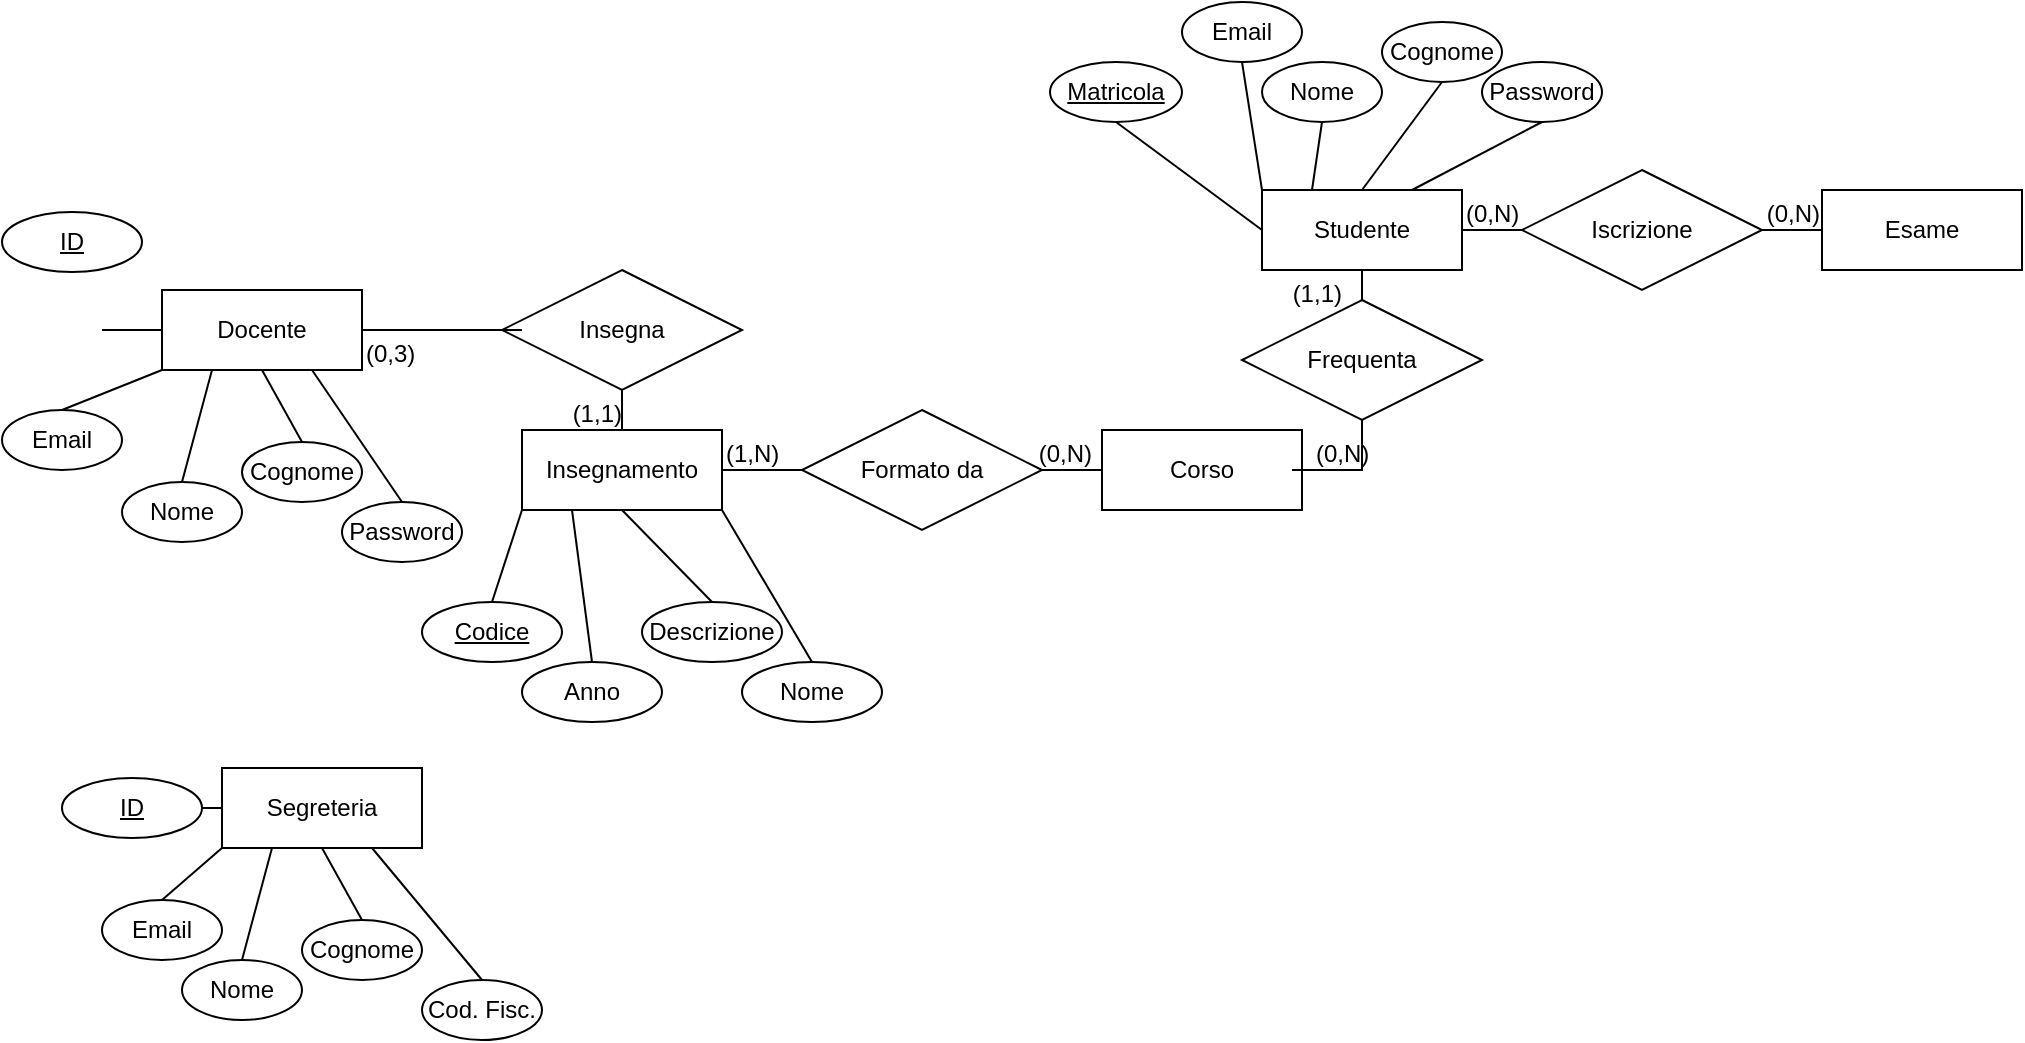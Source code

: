 <mxfile version="20.6.0" type="github">
  <diagram id="Smgo0a-e4V-7QWhdgznG" name="Pagina-1">
    <mxGraphModel dx="1152" dy="647" grid="1" gridSize="10" guides="1" tooltips="1" connect="1" arrows="1" fold="1" page="1" pageScale="1" pageWidth="1169" pageHeight="827" math="0" shadow="0">
      <root>
        <mxCell id="0" />
        <mxCell id="1" parent="0" />
        <mxCell id="B70jKt6PEU1AIUoOIok0-18" value="Segreteria" style="whiteSpace=wrap;html=1;align=center;" parent="1" vertex="1">
          <mxGeometry x="140" y="413" width="100" height="40" as="geometry" />
        </mxCell>
        <mxCell id="B70jKt6PEU1AIUoOIok0-19" value="Docente" style="whiteSpace=wrap;html=1;align=center;" parent="1" vertex="1">
          <mxGeometry x="110" y="174" width="100" height="40" as="geometry" />
        </mxCell>
        <mxCell id="B70jKt6PEU1AIUoOIok0-20" value="Studente" style="whiteSpace=wrap;html=1;align=center;" parent="1" vertex="1">
          <mxGeometry x="660" y="124" width="100" height="40" as="geometry" />
        </mxCell>
        <mxCell id="B70jKt6PEU1AIUoOIok0-23" value="Insegna" style="shape=rhombus;perimeter=rhombusPerimeter;whiteSpace=wrap;html=1;align=center;" parent="1" vertex="1">
          <mxGeometry x="280" y="164.0" width="120" height="60" as="geometry" />
        </mxCell>
        <mxCell id="B70jKt6PEU1AIUoOIok0-24" value="Insegnamento" style="whiteSpace=wrap;html=1;align=center;" parent="1" vertex="1">
          <mxGeometry x="290" y="244" width="100" height="40" as="geometry" />
        </mxCell>
        <mxCell id="B70jKt6PEU1AIUoOIok0-26" value="Esame" style="whiteSpace=wrap;html=1;align=center;" parent="1" vertex="1">
          <mxGeometry x="940" y="124" width="100" height="40" as="geometry" />
        </mxCell>
        <mxCell id="B70jKt6PEU1AIUoOIok0-27" value="Corso" style="whiteSpace=wrap;html=1;align=center;" parent="1" vertex="1">
          <mxGeometry x="580" y="244" width="100" height="40" as="geometry" />
        </mxCell>
        <mxCell id="B70jKt6PEU1AIUoOIok0-29" value="Formato da" style="shape=rhombus;perimeter=rhombusPerimeter;whiteSpace=wrap;html=1;align=center;" parent="1" vertex="1">
          <mxGeometry x="430" y="234" width="120" height="60" as="geometry" />
        </mxCell>
        <mxCell id="B70jKt6PEU1AIUoOIok0-34" value="Iscrizione" style="shape=rhombus;perimeter=rhombusPerimeter;whiteSpace=wrap;html=1;align=center;" parent="1" vertex="1">
          <mxGeometry x="790" y="114.0" width="120" height="60" as="geometry" />
        </mxCell>
        <mxCell id="B70jKt6PEU1AIUoOIok0-37" value="Frequenta" style="shape=rhombus;perimeter=rhombusPerimeter;whiteSpace=wrap;html=1;align=center;" parent="1" vertex="1">
          <mxGeometry x="650" y="179" width="120" height="60" as="geometry" />
        </mxCell>
        <mxCell id="B70jKt6PEU1AIUoOIok0-39" style="edgeStyle=orthogonalEdgeStyle;rounded=0;orthogonalLoop=1;jettySize=auto;html=1;exitX=0.5;exitY=1;exitDx=0;exitDy=0;" parent="1" source="B70jKt6PEU1AIUoOIok0-26" target="B70jKt6PEU1AIUoOIok0-26" edge="1">
          <mxGeometry relative="1" as="geometry" />
        </mxCell>
        <mxCell id="B70jKt6PEU1AIUoOIok0-44" value="" style="endArrow=none;html=1;rounded=0;exitX=1;exitY=0.5;exitDx=0;exitDy=0;exitPerimeter=0;entryX=0.083;entryY=0.5;entryDx=0;entryDy=0;entryPerimeter=0;" parent="1" source="B70jKt6PEU1AIUoOIok0-19" target="B70jKt6PEU1AIUoOIok0-23" edge="1">
          <mxGeometry relative="1" as="geometry">
            <mxPoint x="330" y="194" as="sourcePoint" />
            <mxPoint x="240" y="204" as="targetPoint" />
          </mxGeometry>
        </mxCell>
        <mxCell id="B70jKt6PEU1AIUoOIok0-45" value="(0,3)" style="resizable=0;html=1;align=left;verticalAlign=bottom;" parent="B70jKt6PEU1AIUoOIok0-44" connectable="0" vertex="1">
          <mxGeometry x="-1" relative="1" as="geometry">
            <mxPoint y="20" as="offset" />
          </mxGeometry>
        </mxCell>
        <mxCell id="B70jKt6PEU1AIUoOIok0-46" value="(1,1)" style="resizable=0;html=1;align=right;verticalAlign=bottom;" parent="B70jKt6PEU1AIUoOIok0-44" connectable="0" vertex="1">
          <mxGeometry x="1" relative="1" as="geometry">
            <mxPoint x="50" y="50" as="offset" />
          </mxGeometry>
        </mxCell>
        <mxCell id="B70jKt6PEU1AIUoOIok0-47" value="" style="endArrow=none;html=1;rounded=0;entryX=0.5;entryY=0;entryDx=0;entryDy=0;entryPerimeter=0;exitX=0.5;exitY=1;exitDx=0;exitDy=0;exitPerimeter=0;" parent="1" source="B70jKt6PEU1AIUoOIok0-23" target="B70jKt6PEU1AIUoOIok0-24" edge="1">
          <mxGeometry relative="1" as="geometry">
            <mxPoint x="300" y="234" as="sourcePoint" />
            <mxPoint x="490" y="304" as="targetPoint" />
          </mxGeometry>
        </mxCell>
        <mxCell id="B70jKt6PEU1AIUoOIok0-58" value="" style="endArrow=none;html=1;rounded=0;entryX=0;entryY=0.5;entryDx=0;entryDy=0;entryPerimeter=0;exitX=1;exitY=0.5;exitDx=0;exitDy=0;" parent="1" source="B70jKt6PEU1AIUoOIok0-24" target="B70jKt6PEU1AIUoOIok0-29" edge="1">
          <mxGeometry relative="1" as="geometry">
            <mxPoint x="360" y="324" as="sourcePoint" />
            <mxPoint x="520" y="204" as="targetPoint" />
          </mxGeometry>
        </mxCell>
        <mxCell id="B70jKt6PEU1AIUoOIok0-59" value="(1,N)" style="resizable=0;html=1;align=left;verticalAlign=bottom;" parent="B70jKt6PEU1AIUoOIok0-58" connectable="0" vertex="1">
          <mxGeometry x="-1" relative="1" as="geometry">
            <mxPoint as="offset" />
          </mxGeometry>
        </mxCell>
        <mxCell id="B70jKt6PEU1AIUoOIok0-61" value="" style="endArrow=none;html=1;rounded=0;entryX=0;entryY=0.5;entryDx=0;entryDy=0;entryPerimeter=0;exitX=1;exitY=0.5;exitDx=0;exitDy=0;exitPerimeter=0;" parent="1" source="B70jKt6PEU1AIUoOIok0-29" target="B70jKt6PEU1AIUoOIok0-27" edge="1">
          <mxGeometry relative="1" as="geometry">
            <mxPoint x="540" y="324" as="sourcePoint" />
            <mxPoint x="570" y="324" as="targetPoint" />
          </mxGeometry>
        </mxCell>
        <mxCell id="B70jKt6PEU1AIUoOIok0-63" value="(0,N)" style="resizable=0;html=1;align=right;verticalAlign=bottom;" parent="B70jKt6PEU1AIUoOIok0-61" connectable="0" vertex="1">
          <mxGeometry x="1" relative="1" as="geometry">
            <mxPoint x="-5" as="offset" />
          </mxGeometry>
        </mxCell>
        <mxCell id="B70jKt6PEU1AIUoOIok0-64" value="" style="endArrow=none;html=1;rounded=0;exitX=0.95;exitY=0.5;exitDx=0;exitDy=0;exitPerimeter=0;entryX=0.5;entryY=1;entryDx=0;entryDy=0;entryPerimeter=0;" parent="1" source="B70jKt6PEU1AIUoOIok0-27" target="B70jKt6PEU1AIUoOIok0-37" edge="1">
          <mxGeometry relative="1" as="geometry">
            <mxPoint x="350" y="204" as="sourcePoint" />
            <mxPoint x="510" y="204" as="targetPoint" />
            <Array as="points">
              <mxPoint x="710" y="264" />
            </Array>
          </mxGeometry>
        </mxCell>
        <mxCell id="B70jKt6PEU1AIUoOIok0-65" value="(0,N)" style="resizable=0;html=1;align=left;verticalAlign=bottom;" parent="B70jKt6PEU1AIUoOIok0-64" connectable="0" vertex="1">
          <mxGeometry x="-1" relative="1" as="geometry">
            <mxPoint x="10" as="offset" />
          </mxGeometry>
        </mxCell>
        <mxCell id="B70jKt6PEU1AIUoOIok0-67" value="" style="endArrow=none;html=1;rounded=0;exitX=0.5;exitY=0;exitDx=0;exitDy=0;exitPerimeter=0;entryX=0.5;entryY=1;entryDx=0;entryDy=0;entryPerimeter=0;" parent="1" source="B70jKt6PEU1AIUoOIok0-37" target="B70jKt6PEU1AIUoOIok0-20" edge="1">
          <mxGeometry relative="1" as="geometry">
            <mxPoint x="350" y="204" as="sourcePoint" />
            <mxPoint x="510" y="204" as="targetPoint" />
          </mxGeometry>
        </mxCell>
        <mxCell id="B70jKt6PEU1AIUoOIok0-69" value="(1,1)" style="resizable=0;html=1;align=right;verticalAlign=bottom;" parent="B70jKt6PEU1AIUoOIok0-67" connectable="0" vertex="1">
          <mxGeometry x="1" relative="1" as="geometry">
            <mxPoint x="-10" y="20" as="offset" />
          </mxGeometry>
        </mxCell>
        <mxCell id="B70jKt6PEU1AIUoOIok0-70" value="" style="endArrow=none;html=1;rounded=0;exitX=1;exitY=0.5;exitDx=0;exitDy=0;exitPerimeter=0;entryX=0;entryY=0.5;entryDx=0;entryDy=0;entryPerimeter=0;" parent="1" source="B70jKt6PEU1AIUoOIok0-20" target="B70jKt6PEU1AIUoOIok0-34" edge="1">
          <mxGeometry relative="1" as="geometry">
            <mxPoint x="790" y="144.0" as="sourcePoint" />
            <mxPoint x="810" y="284" as="targetPoint" />
          </mxGeometry>
        </mxCell>
        <mxCell id="B70jKt6PEU1AIUoOIok0-71" value="(0,N)" style="resizable=0;html=1;align=left;verticalAlign=bottom;" parent="B70jKt6PEU1AIUoOIok0-70" connectable="0" vertex="1">
          <mxGeometry x="-1" relative="1" as="geometry">
            <mxPoint as="offset" />
          </mxGeometry>
        </mxCell>
        <mxCell id="B70jKt6PEU1AIUoOIok0-73" value="" style="endArrow=none;html=1;rounded=0;exitX=1;exitY=0.5;exitDx=0;exitDy=0;exitPerimeter=0;entryX=0;entryY=0.5;entryDx=0;entryDy=0;" parent="1" source="B70jKt6PEU1AIUoOIok0-34" target="B70jKt6PEU1AIUoOIok0-26" edge="1">
          <mxGeometry relative="1" as="geometry">
            <mxPoint x="650" y="284" as="sourcePoint" />
            <mxPoint x="810" y="284" as="targetPoint" />
          </mxGeometry>
        </mxCell>
        <mxCell id="B70jKt6PEU1AIUoOIok0-75" value="(0,N)" style="resizable=0;html=1;align=right;verticalAlign=bottom;" parent="B70jKt6PEU1AIUoOIok0-73" connectable="0" vertex="1">
          <mxGeometry x="1" relative="1" as="geometry">
            <mxPoint x="-1" as="offset" />
          </mxGeometry>
        </mxCell>
        <mxCell id="I9R0ESafKqKgWHKtHgOS-1" value="Email" style="ellipse;whiteSpace=wrap;html=1;align=center;" vertex="1" parent="1">
          <mxGeometry x="80" y="479" width="60" height="30" as="geometry" />
        </mxCell>
        <mxCell id="I9R0ESafKqKgWHKtHgOS-2" value="Nome" style="ellipse;whiteSpace=wrap;html=1;align=center;" vertex="1" parent="1">
          <mxGeometry x="120" y="509" width="60" height="30" as="geometry" />
        </mxCell>
        <mxCell id="I9R0ESafKqKgWHKtHgOS-3" value="Cognome" style="ellipse;whiteSpace=wrap;html=1;align=center;" vertex="1" parent="1">
          <mxGeometry x="180" y="489" width="60" height="30" as="geometry" />
        </mxCell>
        <mxCell id="I9R0ESafKqKgWHKtHgOS-4" value="Cod. Fisc." style="ellipse;whiteSpace=wrap;html=1;align=center;" vertex="1" parent="1">
          <mxGeometry x="240" y="519" width="60" height="30" as="geometry" />
        </mxCell>
        <mxCell id="I9R0ESafKqKgWHKtHgOS-10" value="" style="endArrow=none;html=1;rounded=0;exitX=0.5;exitY=0;exitDx=0;exitDy=0;entryX=0;entryY=1;entryDx=0;entryDy=0;" edge="1" parent="1" source="I9R0ESafKqKgWHKtHgOS-1" target="B70jKt6PEU1AIUoOIok0-18">
          <mxGeometry relative="1" as="geometry">
            <mxPoint x="60" y="432.41" as="sourcePoint" />
            <mxPoint x="140" y="432.41" as="targetPoint" />
          </mxGeometry>
        </mxCell>
        <mxCell id="I9R0ESafKqKgWHKtHgOS-11" value="" style="endArrow=none;html=1;rounded=0;exitX=0.25;exitY=1;exitDx=0;exitDy=0;entryX=0.5;entryY=0;entryDx=0;entryDy=0;" edge="1" parent="1" source="B70jKt6PEU1AIUoOIok0-18" target="I9R0ESafKqKgWHKtHgOS-2">
          <mxGeometry relative="1" as="geometry">
            <mxPoint x="500" y="319" as="sourcePoint" />
            <mxPoint x="660" y="319" as="targetPoint" />
          </mxGeometry>
        </mxCell>
        <mxCell id="I9R0ESafKqKgWHKtHgOS-12" value="" style="endArrow=none;html=1;rounded=0;exitX=0.5;exitY=1;exitDx=0;exitDy=0;entryX=0.5;entryY=0;entryDx=0;entryDy=0;" edge="1" parent="1" source="B70jKt6PEU1AIUoOIok0-18" target="I9R0ESafKqKgWHKtHgOS-3">
          <mxGeometry relative="1" as="geometry">
            <mxPoint x="500" y="319" as="sourcePoint" />
            <mxPoint x="660" y="319" as="targetPoint" />
          </mxGeometry>
        </mxCell>
        <mxCell id="I9R0ESafKqKgWHKtHgOS-13" value="" style="endArrow=none;html=1;rounded=0;exitX=0.75;exitY=1;exitDx=0;exitDy=0;entryX=0.5;entryY=0;entryDx=0;entryDy=0;" edge="1" parent="1" source="B70jKt6PEU1AIUoOIok0-18" target="I9R0ESafKqKgWHKtHgOS-4">
          <mxGeometry relative="1" as="geometry">
            <mxPoint x="500" y="319" as="sourcePoint" />
            <mxPoint x="660" y="319" as="targetPoint" />
          </mxGeometry>
        </mxCell>
        <mxCell id="I9R0ESafKqKgWHKtHgOS-22" value="Email" style="ellipse;whiteSpace=wrap;html=1;align=center;" vertex="1" parent="1">
          <mxGeometry x="30" y="234" width="60" height="30" as="geometry" />
        </mxCell>
        <mxCell id="I9R0ESafKqKgWHKtHgOS-23" value="Nome" style="ellipse;whiteSpace=wrap;html=1;align=center;" vertex="1" parent="1">
          <mxGeometry x="90" y="270" width="60" height="30" as="geometry" />
        </mxCell>
        <mxCell id="I9R0ESafKqKgWHKtHgOS-24" value="Cognome" style="ellipse;whiteSpace=wrap;html=1;align=center;" vertex="1" parent="1">
          <mxGeometry x="150" y="250" width="60" height="30" as="geometry" />
        </mxCell>
        <mxCell id="I9R0ESafKqKgWHKtHgOS-25" value="Password" style="ellipse;whiteSpace=wrap;html=1;align=center;" vertex="1" parent="1">
          <mxGeometry x="200" y="280" width="60" height="30" as="geometry" />
        </mxCell>
        <mxCell id="I9R0ESafKqKgWHKtHgOS-26" value="" style="endArrow=none;html=1;rounded=0;exitX=0.5;exitY=0;exitDx=0;exitDy=0;entryX=0;entryY=1;entryDx=0;entryDy=0;" edge="1" parent="1" source="I9R0ESafKqKgWHKtHgOS-22" target="B70jKt6PEU1AIUoOIok0-19">
          <mxGeometry relative="1" as="geometry">
            <mxPoint x="30" y="193.41" as="sourcePoint" />
            <mxPoint x="110" y="214" as="targetPoint" />
          </mxGeometry>
        </mxCell>
        <mxCell id="I9R0ESafKqKgWHKtHgOS-27" value="" style="endArrow=none;html=1;rounded=0;exitX=0.25;exitY=1;exitDx=0;exitDy=0;entryX=0.5;entryY=0;entryDx=0;entryDy=0;" edge="1" parent="1" target="I9R0ESafKqKgWHKtHgOS-23" source="B70jKt6PEU1AIUoOIok0-19">
          <mxGeometry relative="1" as="geometry">
            <mxPoint x="135" y="214" as="sourcePoint" />
            <mxPoint x="630" y="80" as="targetPoint" />
          </mxGeometry>
        </mxCell>
        <mxCell id="I9R0ESafKqKgWHKtHgOS-28" value="" style="endArrow=none;html=1;rounded=0;exitX=0.5;exitY=1;exitDx=0;exitDy=0;entryX=0.5;entryY=0;entryDx=0;entryDy=0;" edge="1" parent="1" target="I9R0ESafKqKgWHKtHgOS-24" source="B70jKt6PEU1AIUoOIok0-19">
          <mxGeometry relative="1" as="geometry">
            <mxPoint x="160" y="214" as="sourcePoint" />
            <mxPoint x="630" y="80" as="targetPoint" />
          </mxGeometry>
        </mxCell>
        <mxCell id="I9R0ESafKqKgWHKtHgOS-29" value="" style="endArrow=none;html=1;rounded=0;exitX=0.75;exitY=1;exitDx=0;exitDy=0;entryX=0.5;entryY=0;entryDx=0;entryDy=0;" edge="1" parent="1" target="I9R0ESafKqKgWHKtHgOS-25" source="B70jKt6PEU1AIUoOIok0-19">
          <mxGeometry relative="1" as="geometry">
            <mxPoint x="185" y="214" as="sourcePoint" />
            <mxPoint x="630" y="80" as="targetPoint" />
          </mxGeometry>
        </mxCell>
        <mxCell id="I9R0ESafKqKgWHKtHgOS-38" value="Matricola" style="ellipse;whiteSpace=wrap;html=1;align=center;fontStyle=4" vertex="1" parent="1">
          <mxGeometry x="554" y="60" width="66" height="30" as="geometry" />
        </mxCell>
        <mxCell id="I9R0ESafKqKgWHKtHgOS-41" value="Email" style="ellipse;whiteSpace=wrap;html=1;align=center;" vertex="1" parent="1">
          <mxGeometry x="620" y="30" width="60" height="30" as="geometry" />
        </mxCell>
        <mxCell id="I9R0ESafKqKgWHKtHgOS-42" value="Nome" style="ellipse;whiteSpace=wrap;html=1;align=center;" vertex="1" parent="1">
          <mxGeometry x="660" y="60" width="60" height="30" as="geometry" />
        </mxCell>
        <mxCell id="I9R0ESafKqKgWHKtHgOS-43" value="Cognome" style="ellipse;whiteSpace=wrap;html=1;align=center;" vertex="1" parent="1">
          <mxGeometry x="720" y="40" width="60" height="30" as="geometry" />
        </mxCell>
        <mxCell id="I9R0ESafKqKgWHKtHgOS-44" value="Password" style="ellipse;whiteSpace=wrap;html=1;align=center;" vertex="1" parent="1">
          <mxGeometry x="770" y="60" width="60" height="30" as="geometry" />
        </mxCell>
        <mxCell id="I9R0ESafKqKgWHKtHgOS-49" value="ID" style="ellipse;whiteSpace=wrap;html=1;align=center;fontStyle=4" vertex="1" parent="1">
          <mxGeometry x="30" y="135" width="70" height="30" as="geometry" />
        </mxCell>
        <mxCell id="I9R0ESafKqKgWHKtHgOS-54" value="" style="endArrow=none;html=1;rounded=0;exitX=1;exitY=0.5;exitDx=0;exitDy=0;entryX=0;entryY=0.5;entryDx=0;entryDy=0;" edge="1" parent="1" target="B70jKt6PEU1AIUoOIok0-19">
          <mxGeometry relative="1" as="geometry">
            <mxPoint x="80.0" y="194.0" as="sourcePoint" />
            <mxPoint x="590" y="364" as="targetPoint" />
          </mxGeometry>
        </mxCell>
        <mxCell id="I9R0ESafKqKgWHKtHgOS-56" value="ID" style="ellipse;whiteSpace=wrap;html=1;align=center;fontStyle=4" vertex="1" parent="1">
          <mxGeometry x="60" y="418" width="70" height="30" as="geometry" />
        </mxCell>
        <mxCell id="I9R0ESafKqKgWHKtHgOS-57" value="" style="endArrow=none;html=1;rounded=0;exitX=1;exitY=0.5;exitDx=0;exitDy=0;entryX=0;entryY=0.5;entryDx=0;entryDy=0;" edge="1" parent="1" source="I9R0ESafKqKgWHKtHgOS-56" target="B70jKt6PEU1AIUoOIok0-18">
          <mxGeometry relative="1" as="geometry">
            <mxPoint x="500" y="319" as="sourcePoint" />
            <mxPoint x="660" y="319" as="targetPoint" />
          </mxGeometry>
        </mxCell>
        <mxCell id="I9R0ESafKqKgWHKtHgOS-59" value="" style="endArrow=none;html=1;rounded=0;exitX=0.5;exitY=1;exitDx=0;exitDy=0;entryX=0;entryY=0.5;entryDx=0;entryDy=0;" edge="1" parent="1" source="I9R0ESafKqKgWHKtHgOS-38" target="B70jKt6PEU1AIUoOIok0-20">
          <mxGeometry relative="1" as="geometry">
            <mxPoint x="430" y="364" as="sourcePoint" />
            <mxPoint x="590" y="364" as="targetPoint" />
          </mxGeometry>
        </mxCell>
        <mxCell id="I9R0ESafKqKgWHKtHgOS-60" value="" style="endArrow=none;html=1;rounded=0;exitX=0.5;exitY=1;exitDx=0;exitDy=0;entryX=0;entryY=0;entryDx=0;entryDy=0;" edge="1" parent="1" source="I9R0ESafKqKgWHKtHgOS-41" target="B70jKt6PEU1AIUoOIok0-20">
          <mxGeometry relative="1" as="geometry">
            <mxPoint x="430" y="174" as="sourcePoint" />
            <mxPoint x="590" y="174" as="targetPoint" />
          </mxGeometry>
        </mxCell>
        <mxCell id="I9R0ESafKqKgWHKtHgOS-61" value="" style="endArrow=none;html=1;rounded=0;exitX=0.5;exitY=1;exitDx=0;exitDy=0;entryX=0.25;entryY=0;entryDx=0;entryDy=0;" edge="1" parent="1" source="I9R0ESafKqKgWHKtHgOS-42" target="B70jKt6PEU1AIUoOIok0-20">
          <mxGeometry relative="1" as="geometry">
            <mxPoint x="430" y="174" as="sourcePoint" />
            <mxPoint x="590" y="174" as="targetPoint" />
          </mxGeometry>
        </mxCell>
        <mxCell id="I9R0ESafKqKgWHKtHgOS-62" value="" style="endArrow=none;html=1;rounded=0;exitX=0.5;exitY=1;exitDx=0;exitDy=0;entryX=0.5;entryY=0;entryDx=0;entryDy=0;" edge="1" parent="1" source="I9R0ESafKqKgWHKtHgOS-43" target="B70jKt6PEU1AIUoOIok0-20">
          <mxGeometry relative="1" as="geometry">
            <mxPoint x="430" y="174" as="sourcePoint" />
            <mxPoint x="590" y="174" as="targetPoint" />
          </mxGeometry>
        </mxCell>
        <mxCell id="I9R0ESafKqKgWHKtHgOS-63" value="" style="endArrow=none;html=1;rounded=0;exitX=0.5;exitY=1;exitDx=0;exitDy=0;entryX=0.75;entryY=0;entryDx=0;entryDy=0;" edge="1" parent="1" source="I9R0ESafKqKgWHKtHgOS-44" target="B70jKt6PEU1AIUoOIok0-20">
          <mxGeometry relative="1" as="geometry">
            <mxPoint x="430" y="174" as="sourcePoint" />
            <mxPoint x="590" y="174" as="targetPoint" />
          </mxGeometry>
        </mxCell>
        <mxCell id="I9R0ESafKqKgWHKtHgOS-64" value="Codice" style="ellipse;whiteSpace=wrap;html=1;align=center;fontStyle=4" vertex="1" parent="1">
          <mxGeometry x="240" y="330" width="70" height="30" as="geometry" />
        </mxCell>
        <mxCell id="I9R0ESafKqKgWHKtHgOS-66" value="Anno" style="ellipse;whiteSpace=wrap;html=1;align=center;fontStyle=0" vertex="1" parent="1">
          <mxGeometry x="290" y="360" width="70" height="30" as="geometry" />
        </mxCell>
        <mxCell id="I9R0ESafKqKgWHKtHgOS-67" value="Descrizione" style="ellipse;whiteSpace=wrap;html=1;align=center;fontStyle=0" vertex="1" parent="1">
          <mxGeometry x="350" y="330" width="70" height="30" as="geometry" />
        </mxCell>
        <mxCell id="I9R0ESafKqKgWHKtHgOS-68" value="Nome" style="ellipse;whiteSpace=wrap;html=1;align=center;fontStyle=0" vertex="1" parent="1">
          <mxGeometry x="400" y="360" width="70" height="30" as="geometry" />
        </mxCell>
        <mxCell id="I9R0ESafKqKgWHKtHgOS-69" value="" style="endArrow=none;html=1;rounded=0;exitX=0.5;exitY=0;exitDx=0;exitDy=0;entryX=0;entryY=1;entryDx=0;entryDy=0;" edge="1" parent="1" source="I9R0ESafKqKgWHKtHgOS-64" target="B70jKt6PEU1AIUoOIok0-24">
          <mxGeometry relative="1" as="geometry">
            <mxPoint x="500" y="320" as="sourcePoint" />
            <mxPoint x="660" y="320" as="targetPoint" />
          </mxGeometry>
        </mxCell>
        <mxCell id="I9R0ESafKqKgWHKtHgOS-70" value="" style="endArrow=none;html=1;rounded=0;exitX=0.5;exitY=0;exitDx=0;exitDy=0;entryX=0.25;entryY=1;entryDx=0;entryDy=0;" edge="1" parent="1" source="I9R0ESafKqKgWHKtHgOS-66" target="B70jKt6PEU1AIUoOIok0-24">
          <mxGeometry relative="1" as="geometry">
            <mxPoint x="500" y="320" as="sourcePoint" />
            <mxPoint x="660" y="320" as="targetPoint" />
          </mxGeometry>
        </mxCell>
        <mxCell id="I9R0ESafKqKgWHKtHgOS-71" value="" style="endArrow=none;html=1;rounded=0;exitX=0.5;exitY=0;exitDx=0;exitDy=0;entryX=0.5;entryY=1;entryDx=0;entryDy=0;" edge="1" parent="1" source="I9R0ESafKqKgWHKtHgOS-67" target="B70jKt6PEU1AIUoOIok0-24">
          <mxGeometry relative="1" as="geometry">
            <mxPoint x="500" y="320" as="sourcePoint" />
            <mxPoint x="660" y="320" as="targetPoint" />
          </mxGeometry>
        </mxCell>
        <mxCell id="I9R0ESafKqKgWHKtHgOS-72" value="" style="endArrow=none;html=1;rounded=0;exitX=0.5;exitY=0;exitDx=0;exitDy=0;entryX=1;entryY=1;entryDx=0;entryDy=0;" edge="1" parent="1" source="I9R0ESafKqKgWHKtHgOS-68" target="B70jKt6PEU1AIUoOIok0-24">
          <mxGeometry relative="1" as="geometry">
            <mxPoint x="500" y="320" as="sourcePoint" />
            <mxPoint x="660" y="320" as="targetPoint" />
          </mxGeometry>
        </mxCell>
      </root>
    </mxGraphModel>
  </diagram>
</mxfile>

